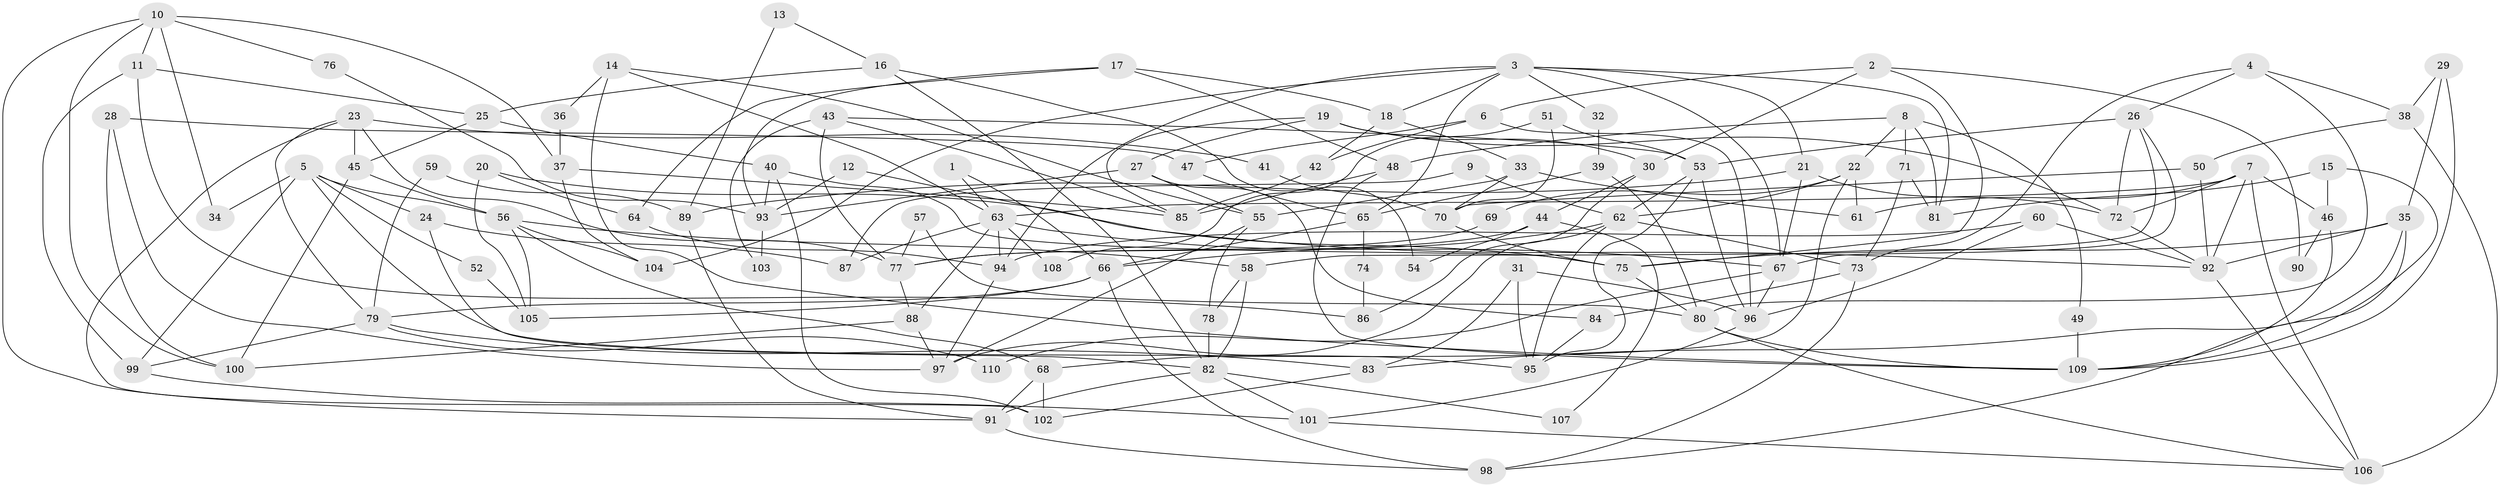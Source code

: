 // Generated by graph-tools (version 1.1) at 2025/50/03/09/25 03:50:04]
// undirected, 110 vertices, 220 edges
graph export_dot {
graph [start="1"]
  node [color=gray90,style=filled];
  1;
  2;
  3;
  4;
  5;
  6;
  7;
  8;
  9;
  10;
  11;
  12;
  13;
  14;
  15;
  16;
  17;
  18;
  19;
  20;
  21;
  22;
  23;
  24;
  25;
  26;
  27;
  28;
  29;
  30;
  31;
  32;
  33;
  34;
  35;
  36;
  37;
  38;
  39;
  40;
  41;
  42;
  43;
  44;
  45;
  46;
  47;
  48;
  49;
  50;
  51;
  52;
  53;
  54;
  55;
  56;
  57;
  58;
  59;
  60;
  61;
  62;
  63;
  64;
  65;
  66;
  67;
  68;
  69;
  70;
  71;
  72;
  73;
  74;
  75;
  76;
  77;
  78;
  79;
  80;
  81;
  82;
  83;
  84;
  85;
  86;
  87;
  88;
  89;
  90;
  91;
  92;
  93;
  94;
  95;
  96;
  97;
  98;
  99;
  100;
  101;
  102;
  103;
  104;
  105;
  106;
  107;
  108;
  109;
  110;
  1 -- 63;
  1 -- 66;
  2 -- 6;
  2 -- 75;
  2 -- 30;
  2 -- 90;
  3 -- 81;
  3 -- 18;
  3 -- 21;
  3 -- 32;
  3 -- 65;
  3 -- 67;
  3 -- 94;
  3 -- 104;
  4 -- 38;
  4 -- 73;
  4 -- 26;
  4 -- 80;
  5 -- 56;
  5 -- 95;
  5 -- 24;
  5 -- 34;
  5 -- 52;
  5 -- 99;
  6 -- 42;
  6 -- 96;
  6 -- 47;
  7 -- 72;
  7 -- 92;
  7 -- 46;
  7 -- 61;
  7 -- 63;
  7 -- 106;
  8 -- 22;
  8 -- 71;
  8 -- 48;
  8 -- 49;
  8 -- 81;
  9 -- 62;
  9 -- 87;
  10 -- 100;
  10 -- 91;
  10 -- 11;
  10 -- 34;
  10 -- 37;
  10 -- 76;
  11 -- 99;
  11 -- 25;
  11 -- 86;
  12 -- 93;
  12 -- 75;
  13 -- 89;
  13 -- 16;
  14 -- 55;
  14 -- 63;
  14 -- 36;
  14 -- 109;
  15 -- 109;
  15 -- 46;
  15 -- 81;
  16 -- 82;
  16 -- 25;
  16 -- 54;
  17 -- 48;
  17 -- 93;
  17 -- 18;
  17 -- 64;
  18 -- 33;
  18 -- 42;
  19 -- 85;
  19 -- 72;
  19 -- 27;
  19 -- 30;
  20 -- 92;
  20 -- 64;
  20 -- 105;
  21 -- 67;
  21 -- 72;
  21 -- 89;
  22 -- 61;
  22 -- 62;
  22 -- 68;
  22 -- 69;
  23 -- 77;
  23 -- 102;
  23 -- 41;
  23 -- 45;
  23 -- 79;
  24 -- 82;
  24 -- 87;
  25 -- 45;
  25 -- 40;
  26 -- 53;
  26 -- 58;
  26 -- 67;
  26 -- 72;
  27 -- 55;
  27 -- 84;
  27 -- 93;
  28 -- 97;
  28 -- 100;
  28 -- 47;
  29 -- 109;
  29 -- 35;
  29 -- 38;
  30 -- 44;
  30 -- 86;
  31 -- 96;
  31 -- 95;
  31 -- 83;
  32 -- 39;
  33 -- 70;
  33 -- 55;
  33 -- 61;
  35 -- 83;
  35 -- 75;
  35 -- 92;
  35 -- 98;
  36 -- 37;
  37 -- 104;
  37 -- 85;
  38 -- 106;
  38 -- 50;
  39 -- 65;
  39 -- 80;
  40 -- 102;
  40 -- 75;
  40 -- 93;
  41 -- 70;
  42 -- 85;
  43 -- 53;
  43 -- 85;
  43 -- 77;
  43 -- 103;
  44 -- 77;
  44 -- 54;
  44 -- 107;
  45 -- 56;
  45 -- 100;
  46 -- 109;
  46 -- 90;
  47 -- 65;
  48 -- 109;
  48 -- 85;
  49 -- 109;
  50 -- 92;
  50 -- 70;
  51 -- 53;
  51 -- 70;
  51 -- 108;
  52 -- 105;
  53 -- 62;
  53 -- 96;
  53 -- 95;
  55 -- 78;
  55 -- 97;
  56 -- 58;
  56 -- 105;
  56 -- 68;
  56 -- 104;
  57 -- 77;
  57 -- 80;
  58 -- 82;
  58 -- 78;
  59 -- 89;
  59 -- 79;
  60 -- 92;
  60 -- 94;
  60 -- 96;
  62 -- 66;
  62 -- 73;
  62 -- 95;
  62 -- 97;
  63 -- 67;
  63 -- 87;
  63 -- 88;
  63 -- 94;
  63 -- 108;
  64 -- 94;
  65 -- 66;
  65 -- 74;
  66 -- 79;
  66 -- 98;
  66 -- 105;
  67 -- 96;
  67 -- 110;
  68 -- 91;
  68 -- 102;
  69 -- 77;
  70 -- 75;
  71 -- 81;
  71 -- 73;
  72 -- 92;
  73 -- 98;
  73 -- 84;
  74 -- 86;
  75 -- 80;
  76 -- 93;
  77 -- 88;
  78 -- 82;
  79 -- 99;
  79 -- 83;
  79 -- 110;
  80 -- 106;
  80 -- 109;
  82 -- 101;
  82 -- 91;
  82 -- 107;
  83 -- 102;
  84 -- 95;
  88 -- 97;
  88 -- 100;
  89 -- 91;
  91 -- 98;
  92 -- 106;
  93 -- 103;
  94 -- 97;
  96 -- 101;
  99 -- 101;
  101 -- 106;
}
